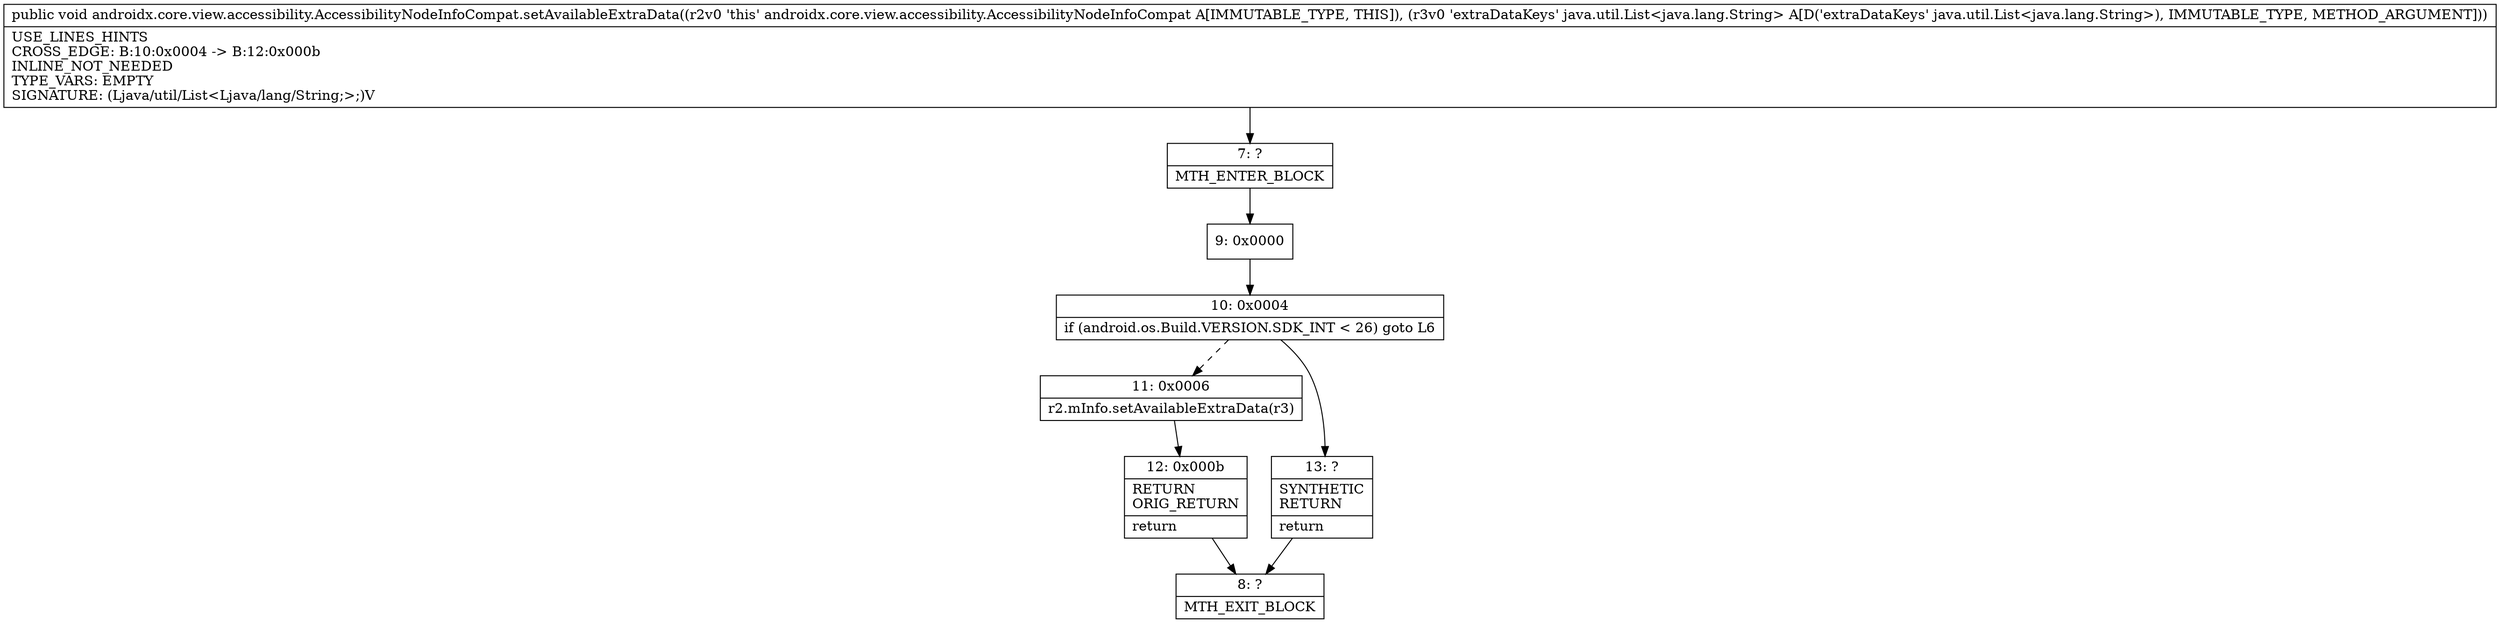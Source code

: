 digraph "CFG forandroidx.core.view.accessibility.AccessibilityNodeInfoCompat.setAvailableExtraData(Ljava\/util\/List;)V" {
Node_7 [shape=record,label="{7\:\ ?|MTH_ENTER_BLOCK\l}"];
Node_9 [shape=record,label="{9\:\ 0x0000}"];
Node_10 [shape=record,label="{10\:\ 0x0004|if (android.os.Build.VERSION.SDK_INT \< 26) goto L6\l}"];
Node_11 [shape=record,label="{11\:\ 0x0006|r2.mInfo.setAvailableExtraData(r3)\l}"];
Node_12 [shape=record,label="{12\:\ 0x000b|RETURN\lORIG_RETURN\l|return\l}"];
Node_8 [shape=record,label="{8\:\ ?|MTH_EXIT_BLOCK\l}"];
Node_13 [shape=record,label="{13\:\ ?|SYNTHETIC\lRETURN\l|return\l}"];
MethodNode[shape=record,label="{public void androidx.core.view.accessibility.AccessibilityNodeInfoCompat.setAvailableExtraData((r2v0 'this' androidx.core.view.accessibility.AccessibilityNodeInfoCompat A[IMMUTABLE_TYPE, THIS]), (r3v0 'extraDataKeys' java.util.List\<java.lang.String\> A[D('extraDataKeys' java.util.List\<java.lang.String\>), IMMUTABLE_TYPE, METHOD_ARGUMENT]))  | USE_LINES_HINTS\lCROSS_EDGE: B:10:0x0004 \-\> B:12:0x000b\lINLINE_NOT_NEEDED\lTYPE_VARS: EMPTY\lSIGNATURE: (Ljava\/util\/List\<Ljava\/lang\/String;\>;)V\l}"];
MethodNode -> Node_7;Node_7 -> Node_9;
Node_9 -> Node_10;
Node_10 -> Node_11[style=dashed];
Node_10 -> Node_13;
Node_11 -> Node_12;
Node_12 -> Node_8;
Node_13 -> Node_8;
}

